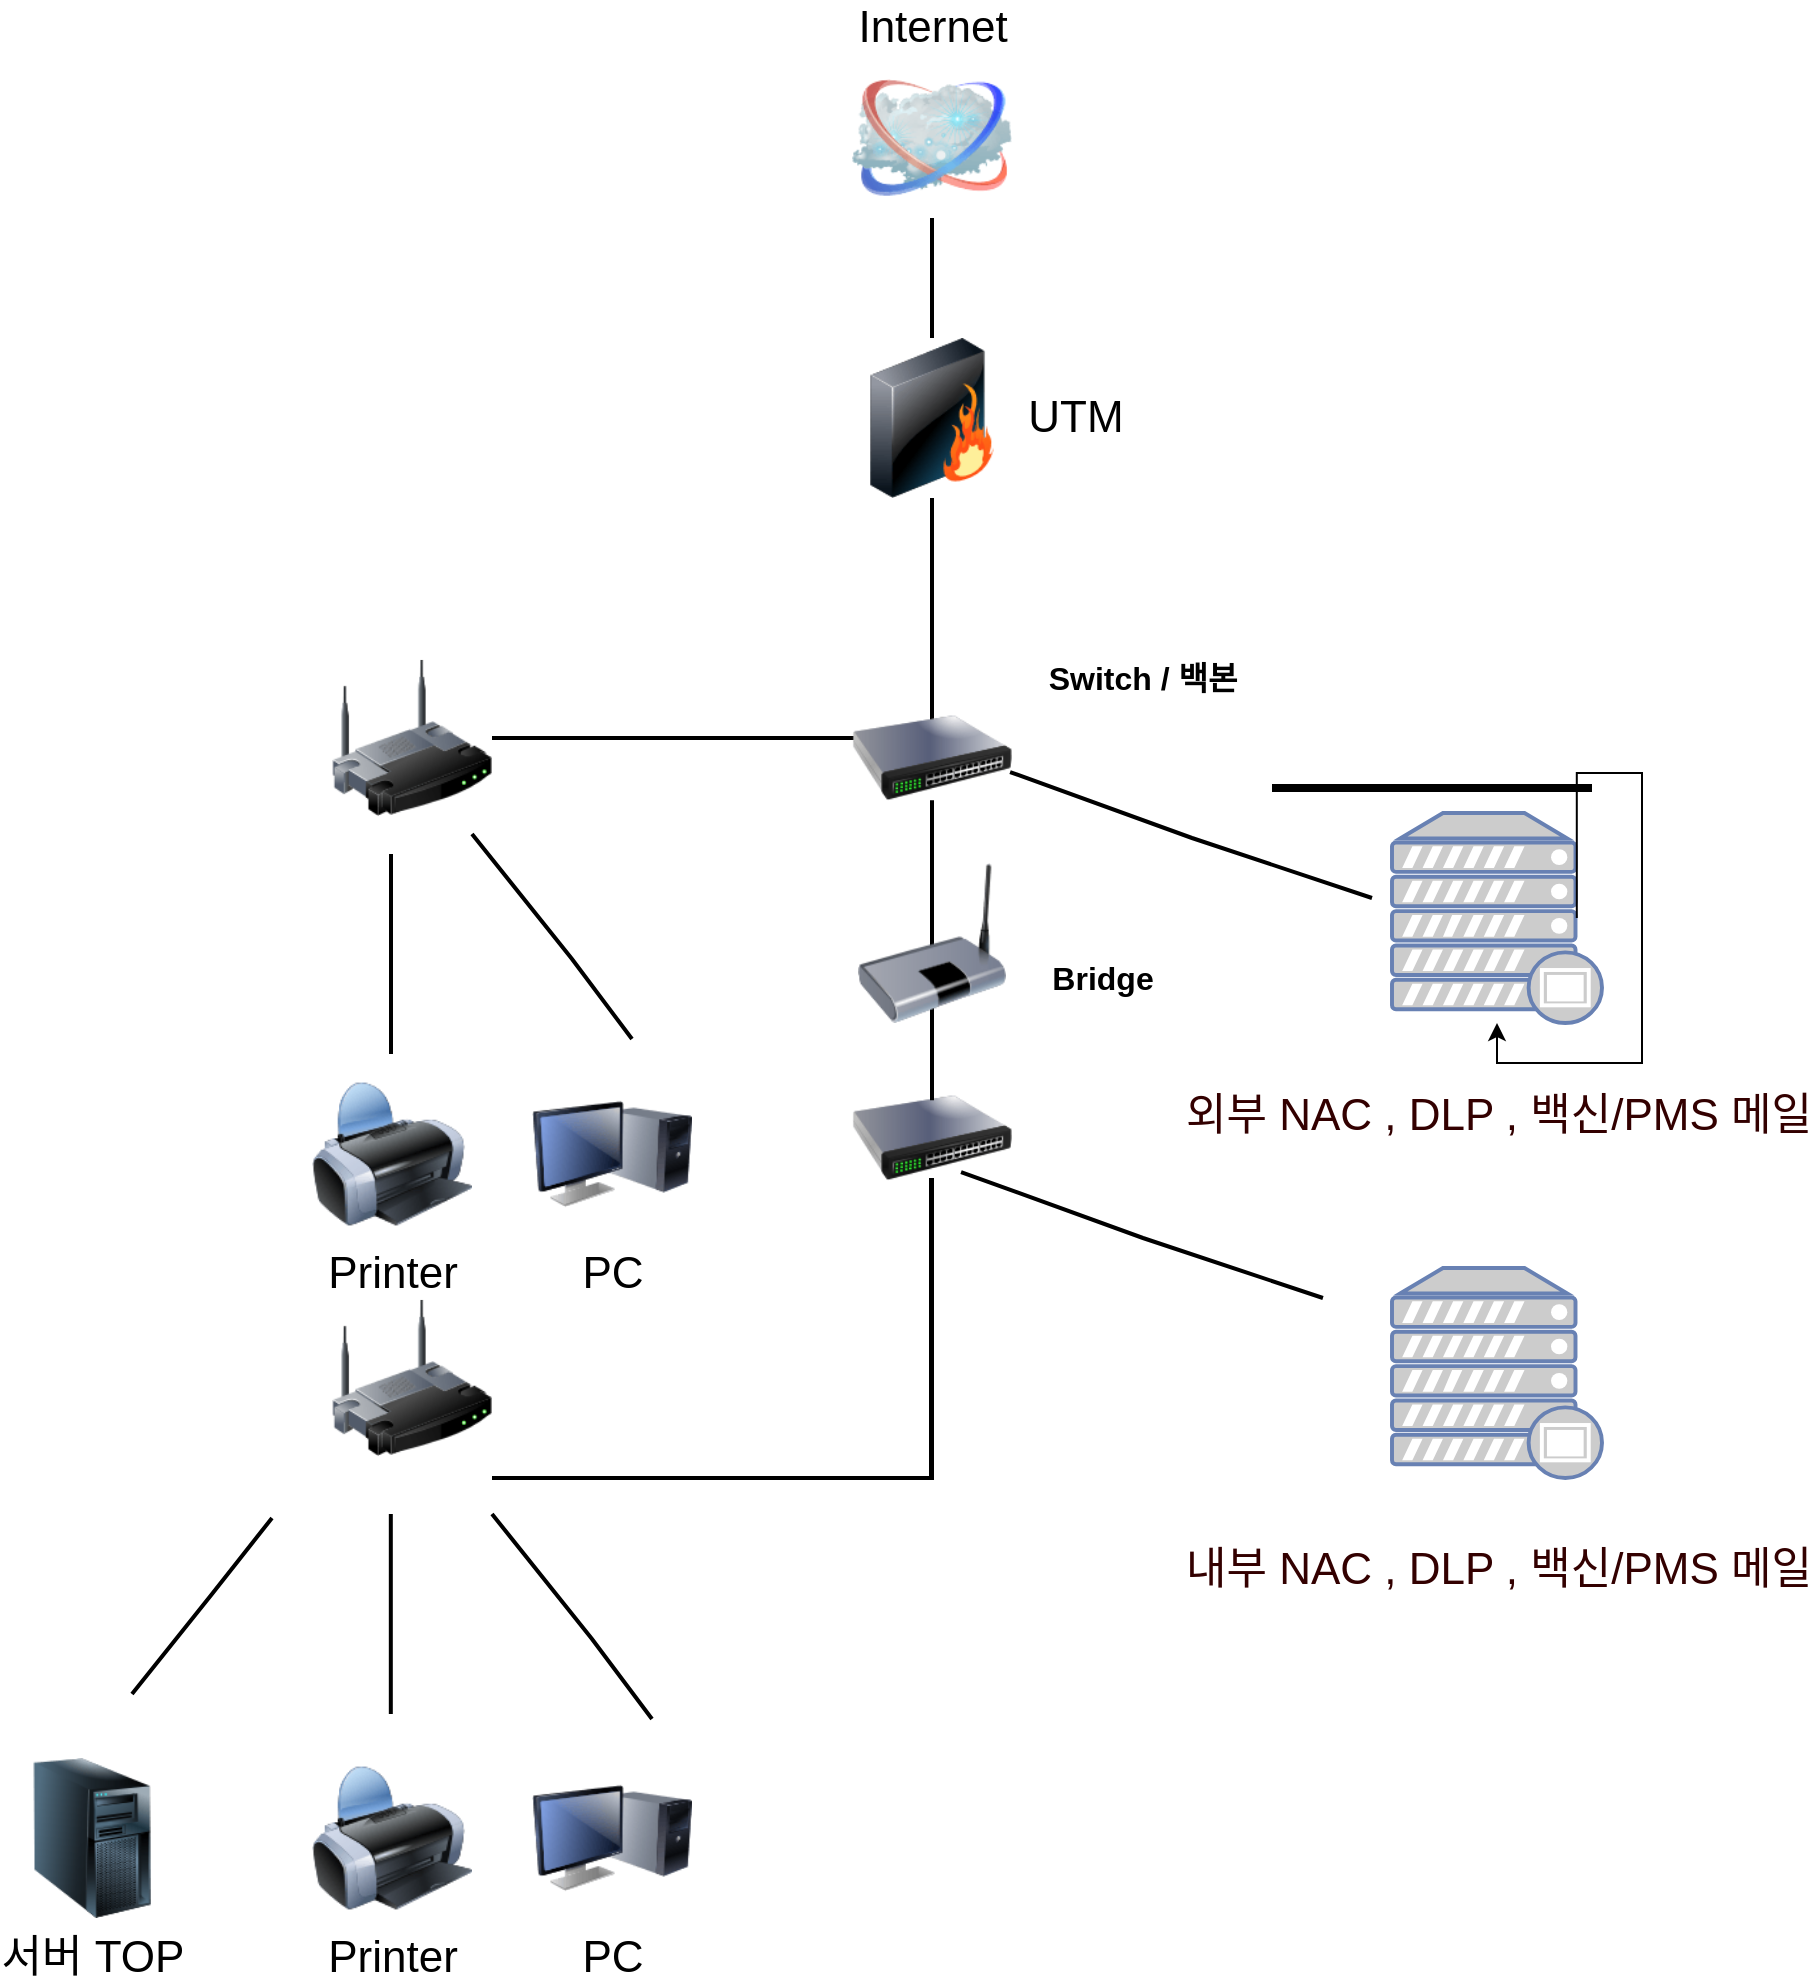 <mxfile version="14.4.4" type="github">
  <diagram name="Page-1" id="55a83fd1-7818-8e21-69c5-c3457e3827bb">
    <mxGraphModel dx="3131" dy="1984" grid="1" gridSize="10" guides="1" tooltips="1" connect="1" arrows="1" fold="1" page="1" pageScale="1" pageWidth="1100" pageHeight="850" background="#ffffff" math="0" shadow="0">
      <root>
        <mxCell id="0" />
        <mxCell id="1" parent="0" />
        <mxCell id="69ecfefc5c41e42c-18" style="edgeStyle=none;rounded=0;html=1;labelBackgroundColor=none;endArrow=none;strokeWidth=2;fontFamily=Verdana;fontSize=22" parent="1" source="69ecfefc5c41e42c-1" target="69ecfefc5c41e42c-3" edge="1">
          <mxGeometry relative="1" as="geometry">
            <Array as="points">
              <mxPoint x="300" y="340" />
            </Array>
          </mxGeometry>
        </mxCell>
        <mxCell id="69ecfefc5c41e42c-1" value="" style="image;html=1;labelBackgroundColor=#ffffff;image=img/lib/clip_art/networking/Wireless_Router_128x128.png;rounded=1;shadow=0;comic=0;strokeWidth=2;fontSize=22" parent="1" vertex="1">
          <mxGeometry y="300" width="80" height="80" as="geometry" />
        </mxCell>
        <mxCell id="69ecfefc5c41e42c-2" value="Internet" style="image;html=1;labelBackgroundColor=#ffffff;image=img/lib/clip_art/networking/Cloud_128x128.png;rounded=1;shadow=0;comic=0;strokeWidth=2;fontSize=22;labelPosition=center;verticalLabelPosition=top;align=center;verticalAlign=bottom;" parent="1" vertex="1">
          <mxGeometry x="260" width="80" height="80" as="geometry" />
        </mxCell>
        <mxCell id="69ecfefc5c41e42c-19" style="edgeStyle=none;rounded=0;html=1;labelBackgroundColor=none;endArrow=none;strokeWidth=2;fontFamily=Verdana;fontSize=22" parent="1" source="69ecfefc5c41e42c-3" target="69ecfefc5c41e42c-2" edge="1">
          <mxGeometry relative="1" as="geometry" />
        </mxCell>
        <mxCell id="69ecfefc5c41e42c-3" value="&amp;nbsp;UTM" style="image;html=1;labelBackgroundColor=#ffffff;image=img/lib/clip_art/networking/Firewall_128x128.png;rounded=1;shadow=0;comic=0;strokeWidth=2;fontSize=22;labelPosition=right;verticalLabelPosition=middle;align=left;verticalAlign=middle;" parent="1" vertex="1">
          <mxGeometry x="260" y="140" width="80" height="80" as="geometry" />
        </mxCell>
        <mxCell id="69ecfefc5c41e42c-5" value="PC" style="image;html=1;labelBackgroundColor=#ffffff;image=img/lib/clip_art/computers/Monitor_Tower_128x128.png;rounded=1;shadow=0;comic=0;strokeWidth=2;fontSize=22" parent="1" vertex="1">
          <mxGeometry x="100" y="508" width="80" height="80" as="geometry" />
        </mxCell>
        <mxCell id="69ecfefc5c41e42c-6" value="Printer" style="image;html=1;labelBackgroundColor=#ffffff;image=img/lib/clip_art/computers/Printer_128x128.png;rounded=1;shadow=0;comic=0;strokeWidth=2;fontSize=22" parent="1" vertex="1">
          <mxGeometry x="-10" y="508" width="80" height="80" as="geometry" />
        </mxCell>
        <mxCell id="QUN2GN4Y2AF2aFnrv5pF-1" value="" style="image;html=1;image=img/lib/clip_art/networking/Switch_128x128.png" vertex="1" parent="1">
          <mxGeometry x="260" y="310" width="80" height="80" as="geometry" />
        </mxCell>
        <mxCell id="QUN2GN4Y2AF2aFnrv5pF-2" value="&lt;font style=&quot;font-size: 16px&quot;&gt;&lt;b&gt;Switch / 백본&lt;/b&gt;&lt;/font&gt;" style="text;html=1;align=center;verticalAlign=middle;resizable=0;points=[];autosize=1;" vertex="1" parent="1">
          <mxGeometry x="350" y="300" width="110" height="20" as="geometry" />
        </mxCell>
        <mxCell id="QUN2GN4Y2AF2aFnrv5pF-8" value="&lt;br&gt;외부 NAC , DLP , 백신/PMS 메일" style="verticalAlign=top;verticalLabelPosition=bottom;labelPosition=center;align=center;html=1;outlineConnect=0;fillColor=#CCCCCC;strokeColor=#6881B3;gradientColor=none;gradientDirection=north;strokeWidth=2;shape=mxgraph.networks.proxy_server;fontSize=22;fontColor=#330000;" vertex="1" parent="1">
          <mxGeometry x="530" y="377.5" width="105" height="105" as="geometry" />
        </mxCell>
        <mxCell id="QUN2GN4Y2AF2aFnrv5pF-12" style="edgeStyle=none;rounded=0;html=1;labelBackgroundColor=none;endArrow=none;strokeWidth=2;fontFamily=Verdana;fontSize=22;exitX=0.988;exitY=0.588;exitDx=0;exitDy=0;exitPerimeter=0;" edge="1" parent="1" source="QUN2GN4Y2AF2aFnrv5pF-1">
          <mxGeometry relative="1" as="geometry">
            <mxPoint x="310" y="120" as="sourcePoint" />
            <mxPoint x="520" y="420" as="targetPoint" />
            <Array as="points">
              <mxPoint x="430" y="390" />
            </Array>
          </mxGeometry>
        </mxCell>
        <mxCell id="QUN2GN4Y2AF2aFnrv5pF-13" style="edgeStyle=orthogonalEdgeStyle;rounded=0;orthogonalLoop=1;jettySize=auto;html=1;exitX=0.88;exitY=0.5;exitDx=0;exitDy=0;exitPerimeter=0;fontSize=22;" edge="1" parent="1" source="QUN2GN4Y2AF2aFnrv5pF-8" target="QUN2GN4Y2AF2aFnrv5pF-8">
          <mxGeometry relative="1" as="geometry" />
        </mxCell>
        <mxCell id="QUN2GN4Y2AF2aFnrv5pF-14" value="" style="image;html=1;image=img/lib/clip_art/networking/Switch_128x128.png" vertex="1" parent="1">
          <mxGeometry x="260" y="500" width="80" height="80" as="geometry" />
        </mxCell>
        <mxCell id="QUN2GN4Y2AF2aFnrv5pF-15" style="edgeStyle=none;rounded=0;html=1;labelBackgroundColor=none;endArrow=none;strokeWidth=2;fontFamily=Verdana;fontSize=22" edge="1" parent="1" source="QUN2GN4Y2AF2aFnrv5pF-14">
          <mxGeometry relative="1" as="geometry">
            <mxPoint x="170" y="590.004" as="sourcePoint" />
            <mxPoint x="300" y="371.18" as="targetPoint" />
            <Array as="points">
              <mxPoint x="300" y="521.18" />
            </Array>
          </mxGeometry>
        </mxCell>
        <mxCell id="QUN2GN4Y2AF2aFnrv5pF-16" value="" style="image;html=1;image=img/lib/clip_art/networking/Bridge_128x128.png;fontSize=22;fontColor=#330000;" vertex="1" parent="1">
          <mxGeometry x="260" y="402.5" width="80" height="80" as="geometry" />
        </mxCell>
        <mxCell id="QUN2GN4Y2AF2aFnrv5pF-17" value="" style="line;strokeWidth=4;html=1;perimeter=backbonePerimeter;points=[];outlineConnect=0;fontSize=22;fontColor=#330000;" vertex="1" parent="1">
          <mxGeometry x="470" y="360" width="160" height="10" as="geometry" />
        </mxCell>
        <mxCell id="QUN2GN4Y2AF2aFnrv5pF-20" style="edgeStyle=none;rounded=0;html=1;labelBackgroundColor=none;endArrow=none;strokeWidth=2;fontFamily=Verdana;fontSize=22;exitX=0.988;exitY=0.588;exitDx=0;exitDy=0;exitPerimeter=0;" edge="1" parent="1">
          <mxGeometry relative="1" as="geometry">
            <mxPoint x="70.0" y="388.0" as="sourcePoint" />
            <mxPoint x="150" y="490.5" as="targetPoint" />
            <Array as="points">
              <mxPoint x="120" y="450.5" />
            </Array>
          </mxGeometry>
        </mxCell>
        <mxCell id="QUN2GN4Y2AF2aFnrv5pF-22" style="edgeStyle=none;rounded=0;html=1;labelBackgroundColor=none;endArrow=none;strokeWidth=2;fontFamily=Verdana;fontSize=22;" edge="1" parent="1">
          <mxGeometry relative="1" as="geometry">
            <mxPoint x="29.5" y="398" as="sourcePoint" />
            <mxPoint x="29.5" y="498" as="targetPoint" />
            <Array as="points" />
          </mxGeometry>
        </mxCell>
        <mxCell id="QUN2GN4Y2AF2aFnrv5pF-24" value="&lt;span style=&quot;font-size: 16px&quot;&gt;&lt;b&gt;Bridge&lt;br&gt;&lt;/b&gt;&lt;/span&gt;" style="text;html=1;align=center;verticalAlign=middle;resizable=0;points=[];autosize=1;" vertex="1" parent="1">
          <mxGeometry x="350" y="450" width="70" height="20" as="geometry" />
        </mxCell>
        <mxCell id="QUN2GN4Y2AF2aFnrv5pF-25" style="edgeStyle=none;rounded=0;html=1;labelBackgroundColor=none;endArrow=none;strokeWidth=2;fontFamily=Verdana;fontSize=22" edge="1" parent="1">
          <mxGeometry relative="1" as="geometry">
            <mxPoint x="299.5" y="708.82" as="sourcePoint" />
            <mxPoint x="299.5" y="560" as="targetPoint" />
            <Array as="points">
              <mxPoint x="299.5" y="710" />
            </Array>
          </mxGeometry>
        </mxCell>
        <mxCell id="QUN2GN4Y2AF2aFnrv5pF-26" value="&lt;br&gt;내부 NAC , DLP , 백신/PMS 메일" style="verticalAlign=top;verticalLabelPosition=bottom;labelPosition=center;align=center;html=1;outlineConnect=0;fillColor=#CCCCCC;strokeColor=#6881B3;gradientColor=none;gradientDirection=north;strokeWidth=2;shape=mxgraph.networks.proxy_server;fontSize=22;fontColor=#330000;" vertex="1" parent="1">
          <mxGeometry x="530" y="605" width="105" height="105" as="geometry" />
        </mxCell>
        <mxCell id="QUN2GN4Y2AF2aFnrv5pF-27" style="edgeStyle=none;rounded=0;html=1;labelBackgroundColor=none;endArrow=none;strokeWidth=2;fontFamily=Verdana;fontSize=22;exitX=0.988;exitY=0.588;exitDx=0;exitDy=0;exitPerimeter=0;" edge="1" parent="1">
          <mxGeometry relative="1" as="geometry">
            <mxPoint x="314.52" y="557.04" as="sourcePoint" />
            <mxPoint x="495.48" y="620" as="targetPoint" />
            <Array as="points">
              <mxPoint x="405.48" y="590" />
            </Array>
          </mxGeometry>
        </mxCell>
        <mxCell id="QUN2GN4Y2AF2aFnrv5pF-29" value="PC" style="image;html=1;labelBackgroundColor=#ffffff;image=img/lib/clip_art/computers/Monitor_Tower_128x128.png;rounded=1;shadow=0;comic=0;strokeWidth=2;fontSize=22" vertex="1" parent="1">
          <mxGeometry x="100" y="850" width="80" height="80" as="geometry" />
        </mxCell>
        <mxCell id="QUN2GN4Y2AF2aFnrv5pF-30" value="Printer" style="image;html=1;labelBackgroundColor=#ffffff;image=img/lib/clip_art/computers/Printer_128x128.png;rounded=1;shadow=0;comic=0;strokeWidth=2;fontSize=22" vertex="1" parent="1">
          <mxGeometry x="-10" y="850" width="80" height="80" as="geometry" />
        </mxCell>
        <mxCell id="QUN2GN4Y2AF2aFnrv5pF-31" value="서버 TOP" style="image;html=1;image=img/lib/clip_art/computers/Server_Tower_128x128.png;fontSize=22;" vertex="1" parent="1">
          <mxGeometry x="-160" y="850" width="80" height="80" as="geometry" />
        </mxCell>
        <mxCell id="QUN2GN4Y2AF2aFnrv5pF-32" style="edgeStyle=none;rounded=0;html=1;labelBackgroundColor=none;endArrow=none;strokeWidth=2;fontFamily=Verdana;fontSize=22;exitX=0.988;exitY=0.588;exitDx=0;exitDy=0;exitPerimeter=0;" edge="1" parent="1">
          <mxGeometry relative="1" as="geometry">
            <mxPoint x="80" y="728" as="sourcePoint" />
            <mxPoint x="160" y="830.5" as="targetPoint" />
            <Array as="points">
              <mxPoint x="130" y="790.5" />
            </Array>
          </mxGeometry>
        </mxCell>
        <mxCell id="QUN2GN4Y2AF2aFnrv5pF-33" style="edgeStyle=none;rounded=0;html=1;labelBackgroundColor=none;endArrow=none;strokeWidth=2;fontFamily=Verdana;fontSize=22;" edge="1" parent="1">
          <mxGeometry relative="1" as="geometry">
            <mxPoint x="-30" y="730" as="sourcePoint" />
            <mxPoint x="-100" y="818" as="targetPoint" />
            <Array as="points">
              <mxPoint x="-60" y="768" />
            </Array>
          </mxGeometry>
        </mxCell>
        <mxCell id="QUN2GN4Y2AF2aFnrv5pF-34" style="edgeStyle=none;rounded=0;html=1;labelBackgroundColor=none;endArrow=none;strokeWidth=2;fontFamily=Verdana;fontSize=22;" edge="1" parent="1">
          <mxGeometry relative="1" as="geometry">
            <mxPoint x="29.41" y="728" as="sourcePoint" />
            <mxPoint x="29.41" y="828" as="targetPoint" />
            <Array as="points" />
          </mxGeometry>
        </mxCell>
        <mxCell id="QUN2GN4Y2AF2aFnrv5pF-35" value="" style="image;html=1;labelBackgroundColor=#ffffff;image=img/lib/clip_art/networking/Wireless_Router_128x128.png;rounded=1;shadow=0;comic=0;strokeWidth=2;fontSize=22" vertex="1" parent="1">
          <mxGeometry y="620" width="80" height="80" as="geometry" />
        </mxCell>
        <mxCell id="QUN2GN4Y2AF2aFnrv5pF-36" style="edgeStyle=none;rounded=0;html=1;labelBackgroundColor=none;endArrow=none;strokeWidth=2;fontFamily=Verdana;fontSize=22" edge="1" parent="1">
          <mxGeometry relative="1" as="geometry">
            <mxPoint x="80" y="710" as="sourcePoint" />
            <mxPoint x="300" y="560" as="targetPoint" />
            <Array as="points">
              <mxPoint x="300" y="710" />
            </Array>
          </mxGeometry>
        </mxCell>
      </root>
    </mxGraphModel>
  </diagram>
</mxfile>
